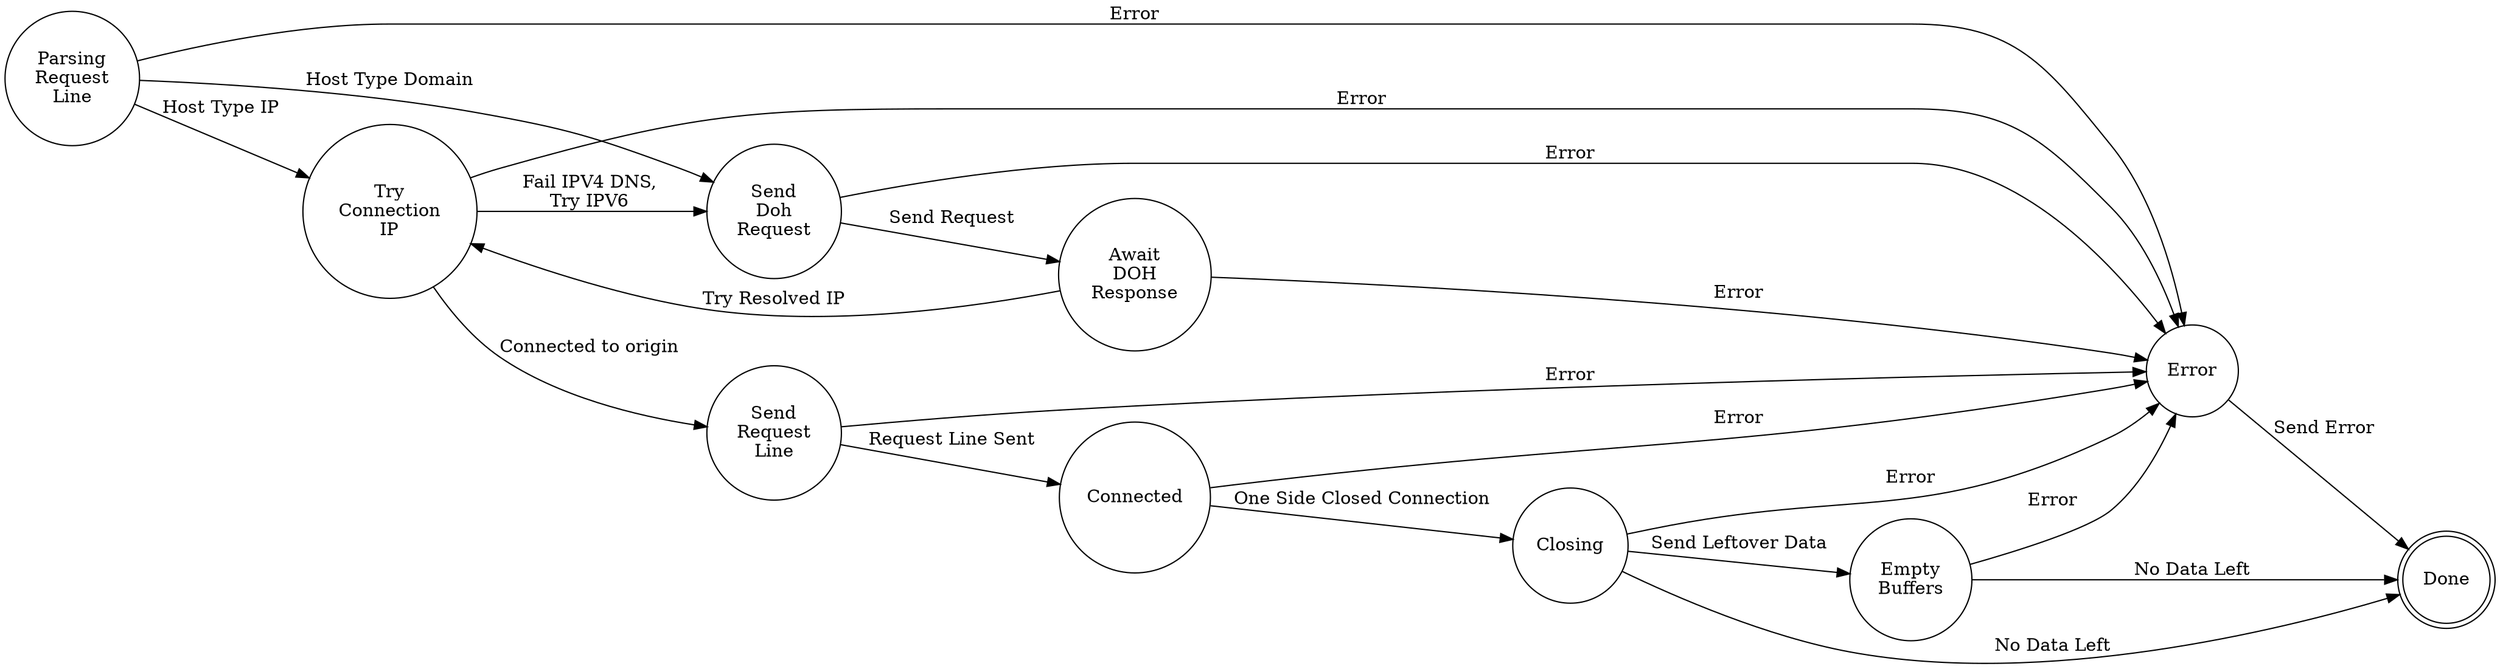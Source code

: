 digraph g {
    rankdir=LR;

    node       [shape = circle];
    //
    P_R_L         [label = "Parsing\nRequest\nLine"];
    T_C_I         [label = "Try\nConnection\nIP"];
    S_D_R         [label = "Send\nDoh\nRequest"];
    A_D_R         [label = "Await\nDOH\nResponse"];
    S_R_L         [label = "Send\nRequest\nLine"];
    CONNECTED     [label = "Connected"];
    CLOSING       [label = "Closing"];
    EMPTY_BUF     [label = "Empty\nBuffers"];
    ERROR          [label = "Error"];
    DONE          [label = "Done", shape = doublecircle];

    P_R_L -> T_C_I   [label= "Host Type IP"];
    P_R_L -> S_D_R   [label= "Host Type Domain"];
    P_R_L -> ERROR   [label= "Error"];
    
    T_C_I -> S_R_L   [label= "Connected to origin"];
    T_C_I -> S_D_R   [label= "Fail IPV4 DNS,\nTry IPV6"];
    T_C_I -> ERROR   [label= "Error"];

    S_R_L -> CONNECTED   [label= "Request Line Sent"];
    S_R_L -> ERROR   [label= "Error"];

    S_D_R -> A_D_R   [label= "Send Request"];
    S_D_R -> ERROR   [label= "Error"];

    A_D_R -> T_C_I   [label= "Try Resolved IP"];
    A_D_R -> ERROR   [label= "Error"];

    CONNECTED -> CLOSING   [label= "One Side Closed Connection"];
    CONNECTED -> ERROR   [label= "Error"];

    CLOSING -> EMPTY_BUF   [label= "Send Leftover Data"];
    CLOSING -> DONE   [label= "No Data Left"];
    CLOSING -> ERROR   [label= "Error"];

    EMPTY_BUF -> DONE   [label= "No Data Left"];
    EMPTY_BUF -> ERROR   [label= "Error"];

    ERROR -> DONE   [label= "Send Error"];



    
}
